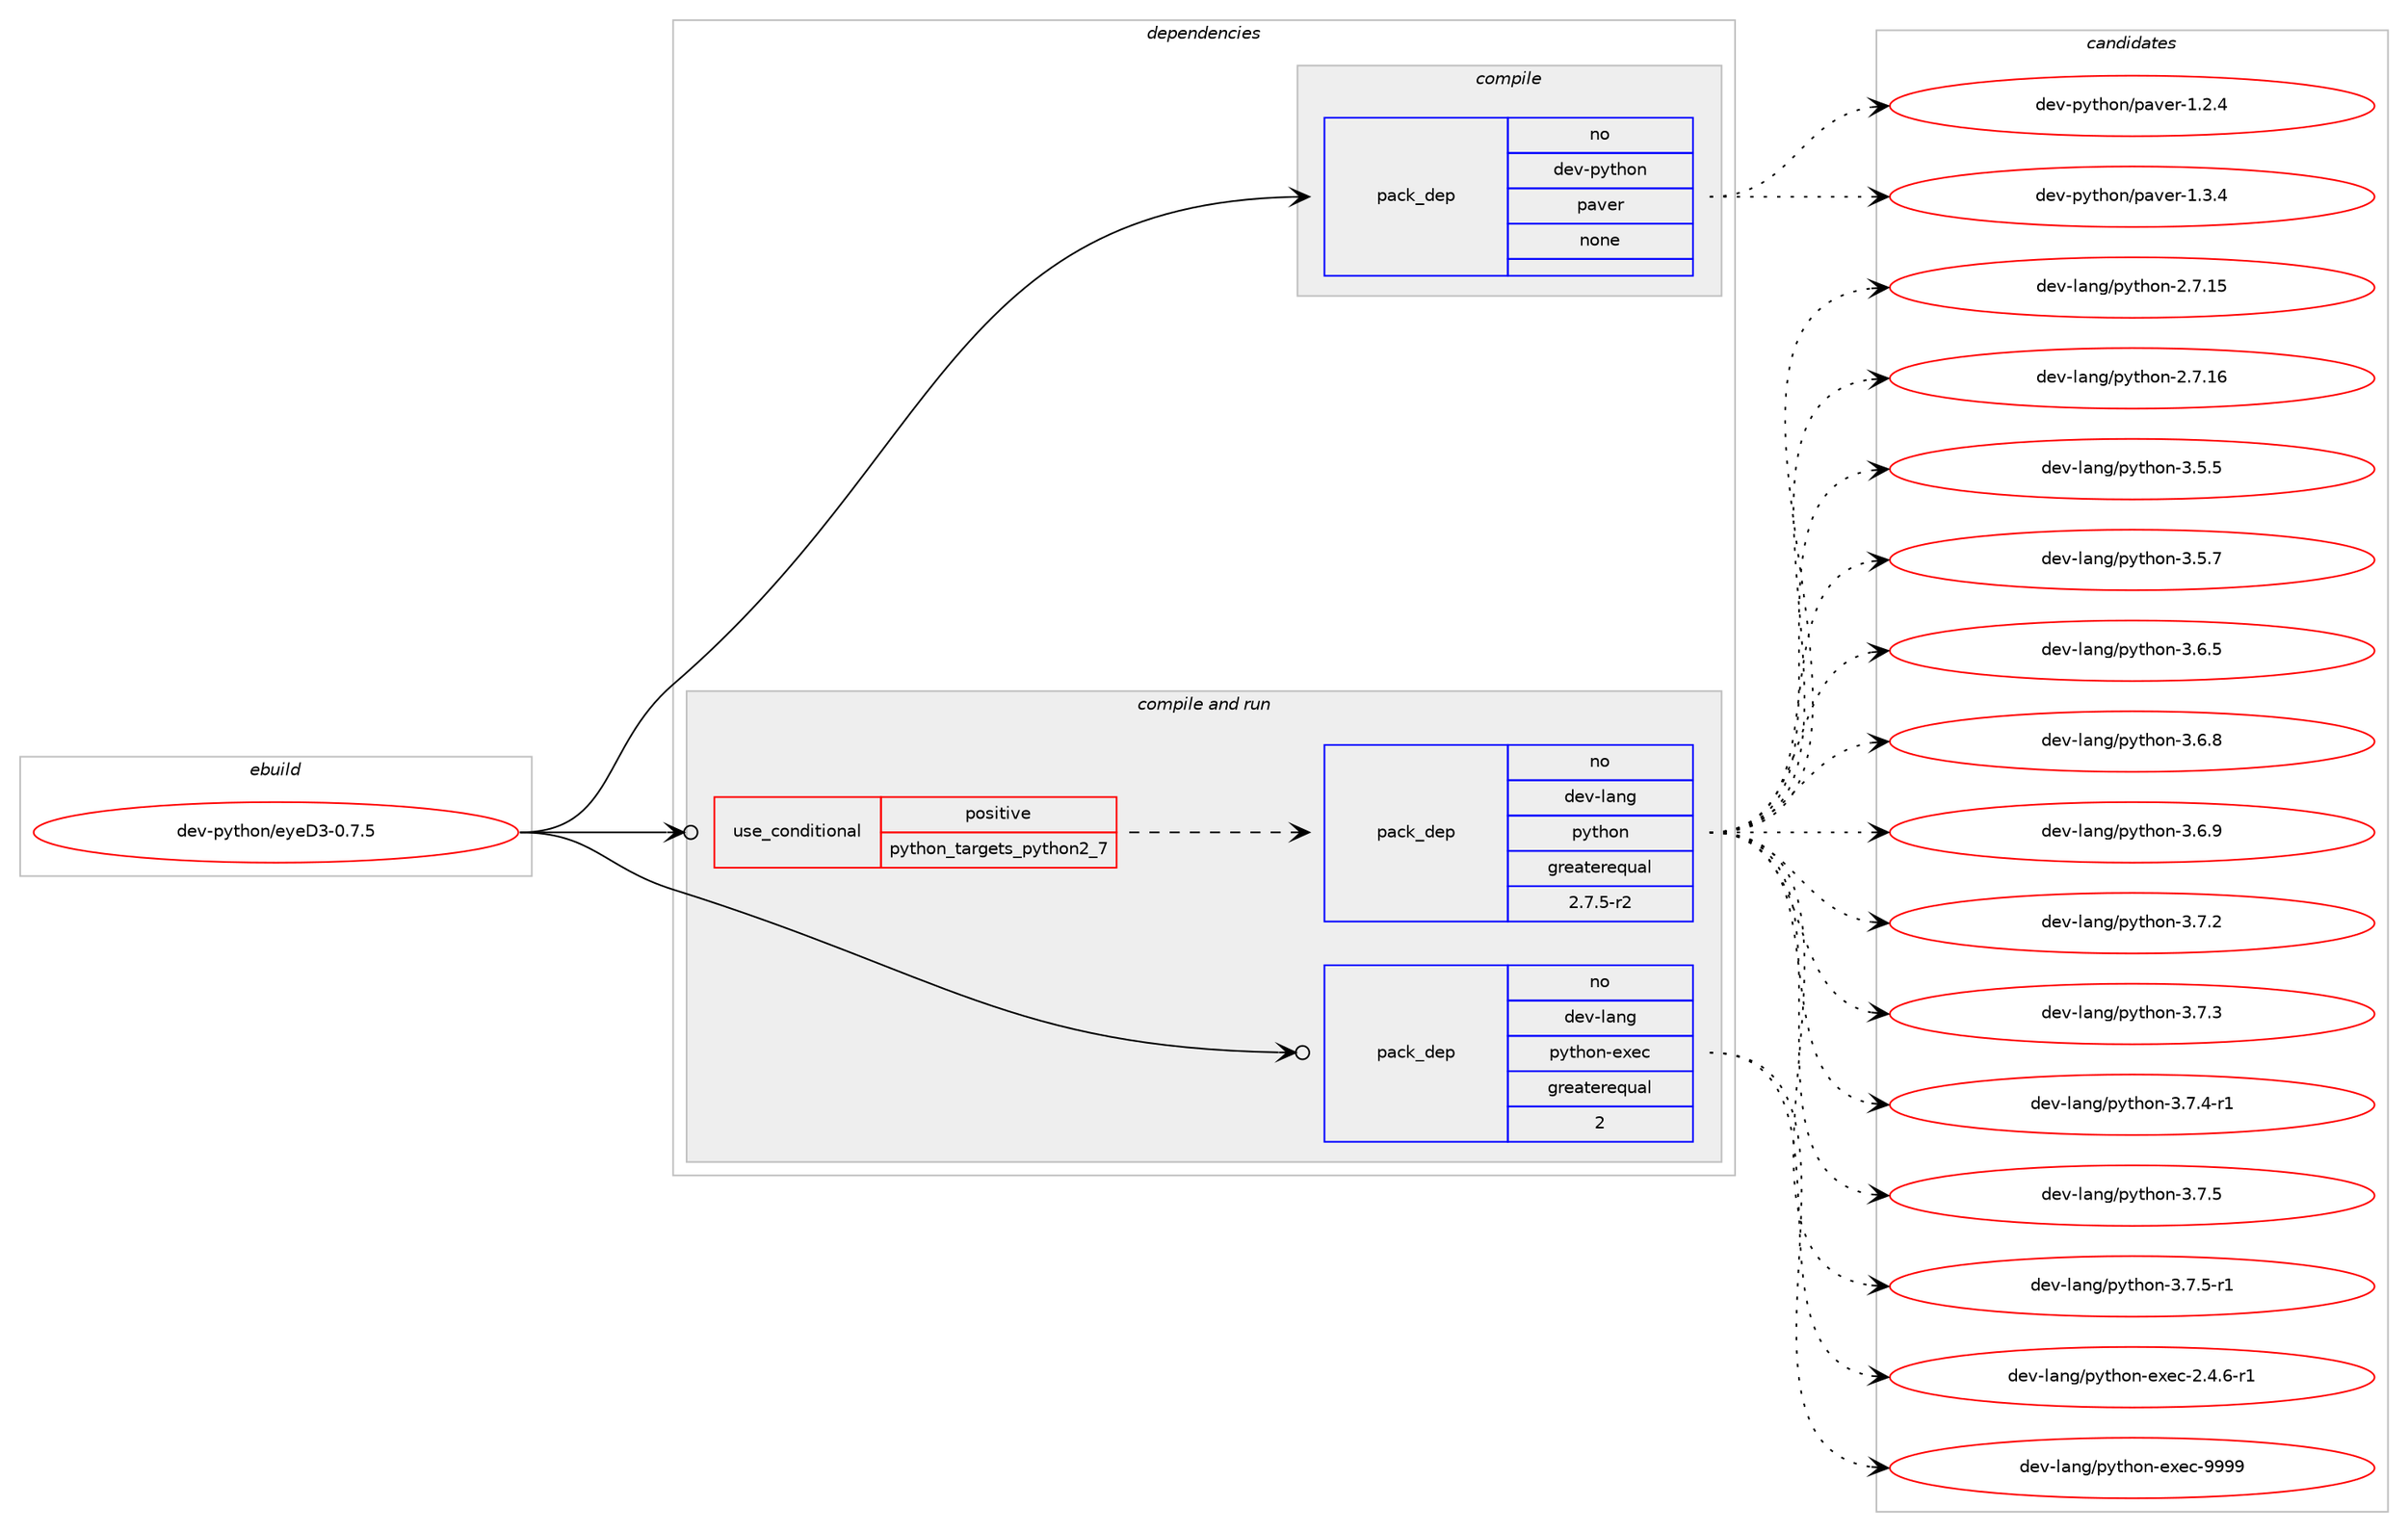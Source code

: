 digraph prolog {

# *************
# Graph options
# *************

newrank=true;
concentrate=true;
compound=true;
graph [rankdir=LR,fontname=Helvetica,fontsize=10,ranksep=1.5];#, ranksep=2.5, nodesep=0.2];
edge  [arrowhead=vee];
node  [fontname=Helvetica,fontsize=10];

# **********
# The ebuild
# **********

subgraph cluster_leftcol {
color=gray;
rank=same;
label=<<i>ebuild</i>>;
id [label="dev-python/eyeD3-0.7.5", color=red, width=4, href="../dev-python/eyeD3-0.7.5.svg"];
}

# ****************
# The dependencies
# ****************

subgraph cluster_midcol {
color=gray;
label=<<i>dependencies</i>>;
subgraph cluster_compile {
fillcolor="#eeeeee";
style=filled;
label=<<i>compile</i>>;
subgraph pack452868 {
dependency603793 [label=<<TABLE BORDER="0" CELLBORDER="1" CELLSPACING="0" CELLPADDING="4" WIDTH="220"><TR><TD ROWSPAN="6" CELLPADDING="30">pack_dep</TD></TR><TR><TD WIDTH="110">no</TD></TR><TR><TD>dev-python</TD></TR><TR><TD>paver</TD></TR><TR><TD>none</TD></TR><TR><TD></TD></TR></TABLE>>, shape=none, color=blue];
}
id:e -> dependency603793:w [weight=20,style="solid",arrowhead="vee"];
}
subgraph cluster_compileandrun {
fillcolor="#eeeeee";
style=filled;
label=<<i>compile and run</i>>;
subgraph cond139128 {
dependency603794 [label=<<TABLE BORDER="0" CELLBORDER="1" CELLSPACING="0" CELLPADDING="4"><TR><TD ROWSPAN="3" CELLPADDING="10">use_conditional</TD></TR><TR><TD>positive</TD></TR><TR><TD>python_targets_python2_7</TD></TR></TABLE>>, shape=none, color=red];
subgraph pack452869 {
dependency603795 [label=<<TABLE BORDER="0" CELLBORDER="1" CELLSPACING="0" CELLPADDING="4" WIDTH="220"><TR><TD ROWSPAN="6" CELLPADDING="30">pack_dep</TD></TR><TR><TD WIDTH="110">no</TD></TR><TR><TD>dev-lang</TD></TR><TR><TD>python</TD></TR><TR><TD>greaterequal</TD></TR><TR><TD>2.7.5-r2</TD></TR></TABLE>>, shape=none, color=blue];
}
dependency603794:e -> dependency603795:w [weight=20,style="dashed",arrowhead="vee"];
}
id:e -> dependency603794:w [weight=20,style="solid",arrowhead="odotvee"];
subgraph pack452870 {
dependency603796 [label=<<TABLE BORDER="0" CELLBORDER="1" CELLSPACING="0" CELLPADDING="4" WIDTH="220"><TR><TD ROWSPAN="6" CELLPADDING="30">pack_dep</TD></TR><TR><TD WIDTH="110">no</TD></TR><TR><TD>dev-lang</TD></TR><TR><TD>python-exec</TD></TR><TR><TD>greaterequal</TD></TR><TR><TD>2</TD></TR></TABLE>>, shape=none, color=blue];
}
id:e -> dependency603796:w [weight=20,style="solid",arrowhead="odotvee"];
}
subgraph cluster_run {
fillcolor="#eeeeee";
style=filled;
label=<<i>run</i>>;
}
}

# **************
# The candidates
# **************

subgraph cluster_choices {
rank=same;
color=gray;
label=<<i>candidates</i>>;

subgraph choice452868 {
color=black;
nodesep=1;
choice100101118451121211161041111104711297118101114454946504652 [label="dev-python/paver-1.2.4", color=red, width=4,href="../dev-python/paver-1.2.4.svg"];
choice100101118451121211161041111104711297118101114454946514652 [label="dev-python/paver-1.3.4", color=red, width=4,href="../dev-python/paver-1.3.4.svg"];
dependency603793:e -> choice100101118451121211161041111104711297118101114454946504652:w [style=dotted,weight="100"];
dependency603793:e -> choice100101118451121211161041111104711297118101114454946514652:w [style=dotted,weight="100"];
}
subgraph choice452869 {
color=black;
nodesep=1;
choice10010111845108971101034711212111610411111045504655464953 [label="dev-lang/python-2.7.15", color=red, width=4,href="../dev-lang/python-2.7.15.svg"];
choice10010111845108971101034711212111610411111045504655464954 [label="dev-lang/python-2.7.16", color=red, width=4,href="../dev-lang/python-2.7.16.svg"];
choice100101118451089711010347112121116104111110455146534653 [label="dev-lang/python-3.5.5", color=red, width=4,href="../dev-lang/python-3.5.5.svg"];
choice100101118451089711010347112121116104111110455146534655 [label="dev-lang/python-3.5.7", color=red, width=4,href="../dev-lang/python-3.5.7.svg"];
choice100101118451089711010347112121116104111110455146544653 [label="dev-lang/python-3.6.5", color=red, width=4,href="../dev-lang/python-3.6.5.svg"];
choice100101118451089711010347112121116104111110455146544656 [label="dev-lang/python-3.6.8", color=red, width=4,href="../dev-lang/python-3.6.8.svg"];
choice100101118451089711010347112121116104111110455146544657 [label="dev-lang/python-3.6.9", color=red, width=4,href="../dev-lang/python-3.6.9.svg"];
choice100101118451089711010347112121116104111110455146554650 [label="dev-lang/python-3.7.2", color=red, width=4,href="../dev-lang/python-3.7.2.svg"];
choice100101118451089711010347112121116104111110455146554651 [label="dev-lang/python-3.7.3", color=red, width=4,href="../dev-lang/python-3.7.3.svg"];
choice1001011184510897110103471121211161041111104551465546524511449 [label="dev-lang/python-3.7.4-r1", color=red, width=4,href="../dev-lang/python-3.7.4-r1.svg"];
choice100101118451089711010347112121116104111110455146554653 [label="dev-lang/python-3.7.5", color=red, width=4,href="../dev-lang/python-3.7.5.svg"];
choice1001011184510897110103471121211161041111104551465546534511449 [label="dev-lang/python-3.7.5-r1", color=red, width=4,href="../dev-lang/python-3.7.5-r1.svg"];
dependency603795:e -> choice10010111845108971101034711212111610411111045504655464953:w [style=dotted,weight="100"];
dependency603795:e -> choice10010111845108971101034711212111610411111045504655464954:w [style=dotted,weight="100"];
dependency603795:e -> choice100101118451089711010347112121116104111110455146534653:w [style=dotted,weight="100"];
dependency603795:e -> choice100101118451089711010347112121116104111110455146534655:w [style=dotted,weight="100"];
dependency603795:e -> choice100101118451089711010347112121116104111110455146544653:w [style=dotted,weight="100"];
dependency603795:e -> choice100101118451089711010347112121116104111110455146544656:w [style=dotted,weight="100"];
dependency603795:e -> choice100101118451089711010347112121116104111110455146544657:w [style=dotted,weight="100"];
dependency603795:e -> choice100101118451089711010347112121116104111110455146554650:w [style=dotted,weight="100"];
dependency603795:e -> choice100101118451089711010347112121116104111110455146554651:w [style=dotted,weight="100"];
dependency603795:e -> choice1001011184510897110103471121211161041111104551465546524511449:w [style=dotted,weight="100"];
dependency603795:e -> choice100101118451089711010347112121116104111110455146554653:w [style=dotted,weight="100"];
dependency603795:e -> choice1001011184510897110103471121211161041111104551465546534511449:w [style=dotted,weight="100"];
}
subgraph choice452870 {
color=black;
nodesep=1;
choice10010111845108971101034711212111610411111045101120101994550465246544511449 [label="dev-lang/python-exec-2.4.6-r1", color=red, width=4,href="../dev-lang/python-exec-2.4.6-r1.svg"];
choice10010111845108971101034711212111610411111045101120101994557575757 [label="dev-lang/python-exec-9999", color=red, width=4,href="../dev-lang/python-exec-9999.svg"];
dependency603796:e -> choice10010111845108971101034711212111610411111045101120101994550465246544511449:w [style=dotted,weight="100"];
dependency603796:e -> choice10010111845108971101034711212111610411111045101120101994557575757:w [style=dotted,weight="100"];
}
}

}
